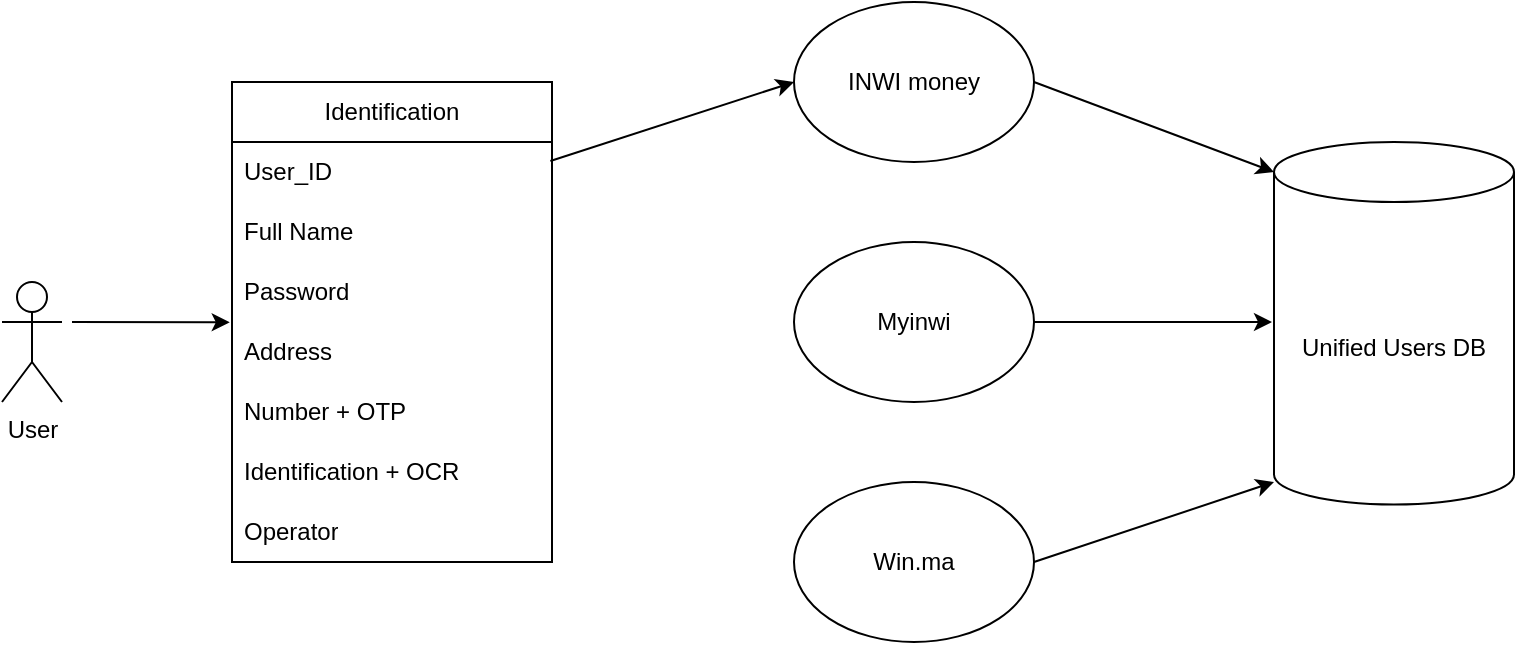 <mxfile version="26.0.14">
  <diagram name="Page-1" id="kHXUa2gAHLY_qHCf_kOF">
    <mxGraphModel dx="1393" dy="784" grid="1" gridSize="10" guides="1" tooltips="1" connect="1" arrows="1" fold="1" page="1" pageScale="1" pageWidth="850" pageHeight="1100" math="0" shadow="0">
      <root>
        <mxCell id="0" />
        <mxCell id="1" parent="0" />
        <mxCell id="pSDOMpD7tGjld8eJhOIt-1" value="Identification" style="swimlane;fontStyle=0;childLayout=stackLayout;horizontal=1;startSize=30;horizontalStack=0;resizeParent=1;resizeParentMax=0;resizeLast=0;collapsible=1;marginBottom=0;whiteSpace=wrap;html=1;" vertex="1" parent="1">
          <mxGeometry x="159" y="80" width="160" height="240" as="geometry" />
        </mxCell>
        <mxCell id="pSDOMpD7tGjld8eJhOIt-2" value="User_ID&lt;span style=&quot;white-space: pre;&quot;&gt;&#x9;&lt;span style=&quot;white-space: pre;&quot;&gt;&#x9;&lt;/span&gt;&lt;/span&gt;" style="text;strokeColor=none;fillColor=none;align=left;verticalAlign=middle;spacingLeft=4;spacingRight=4;overflow=hidden;points=[[0,0.5],[1,0.5]];portConstraint=eastwest;rotatable=0;whiteSpace=wrap;html=1;" vertex="1" parent="pSDOMpD7tGjld8eJhOIt-1">
          <mxGeometry y="30" width="160" height="30" as="geometry" />
        </mxCell>
        <mxCell id="pSDOMpD7tGjld8eJhOIt-3" value="Full Name" style="text;strokeColor=none;fillColor=none;align=left;verticalAlign=middle;spacingLeft=4;spacingRight=4;overflow=hidden;points=[[0,0.5],[1,0.5]];portConstraint=eastwest;rotatable=0;whiteSpace=wrap;html=1;glass=0;" vertex="1" parent="pSDOMpD7tGjld8eJhOIt-1">
          <mxGeometry y="60" width="160" height="30" as="geometry" />
        </mxCell>
        <mxCell id="pSDOMpD7tGjld8eJhOIt-4" value="Password" style="text;strokeColor=none;fillColor=none;align=left;verticalAlign=middle;spacingLeft=4;spacingRight=4;overflow=hidden;points=[[0,0.5],[1,0.5]];portConstraint=eastwest;rotatable=0;whiteSpace=wrap;html=1;" vertex="1" parent="pSDOMpD7tGjld8eJhOIt-1">
          <mxGeometry y="90" width="160" height="30" as="geometry" />
        </mxCell>
        <mxCell id="pSDOMpD7tGjld8eJhOIt-24" value="Address" style="text;strokeColor=none;fillColor=none;align=left;verticalAlign=middle;spacingLeft=4;spacingRight=4;overflow=hidden;points=[[0,0.5],[1,0.5]];portConstraint=eastwest;rotatable=0;whiteSpace=wrap;html=1;" vertex="1" parent="pSDOMpD7tGjld8eJhOIt-1">
          <mxGeometry y="120" width="160" height="30" as="geometry" />
        </mxCell>
        <mxCell id="pSDOMpD7tGjld8eJhOIt-25" value="Number + OTP" style="text;strokeColor=none;fillColor=none;align=left;verticalAlign=middle;spacingLeft=4;spacingRight=4;overflow=hidden;points=[[0,0.5],[1,0.5]];portConstraint=eastwest;rotatable=0;whiteSpace=wrap;html=1;" vertex="1" parent="pSDOMpD7tGjld8eJhOIt-1">
          <mxGeometry y="150" width="160" height="30" as="geometry" />
        </mxCell>
        <mxCell id="pSDOMpD7tGjld8eJhOIt-26" value="Identification + OCR" style="text;strokeColor=none;fillColor=none;align=left;verticalAlign=middle;spacingLeft=4;spacingRight=4;overflow=hidden;points=[[0,0.5],[1,0.5]];portConstraint=eastwest;rotatable=0;whiteSpace=wrap;html=1;" vertex="1" parent="pSDOMpD7tGjld8eJhOIt-1">
          <mxGeometry y="180" width="160" height="30" as="geometry" />
        </mxCell>
        <mxCell id="pSDOMpD7tGjld8eJhOIt-27" value="Operator" style="text;strokeColor=none;fillColor=none;align=left;verticalAlign=middle;spacingLeft=4;spacingRight=4;overflow=hidden;points=[[0,0.5],[1,0.5]];portConstraint=eastwest;rotatable=0;whiteSpace=wrap;html=1;" vertex="1" parent="pSDOMpD7tGjld8eJhOIt-1">
          <mxGeometry y="210" width="160" height="30" as="geometry" />
        </mxCell>
        <mxCell id="pSDOMpD7tGjld8eJhOIt-28" value="Unified Users DB" style="shape=cylinder3;whiteSpace=wrap;html=1;boundedLbl=1;backgroundOutline=1;size=15;" vertex="1" parent="1">
          <mxGeometry x="680" y="110" width="120" height="181.25" as="geometry" />
        </mxCell>
        <mxCell id="pSDOMpD7tGjld8eJhOIt-36" value="User" style="shape=umlActor;verticalLabelPosition=bottom;verticalAlign=top;html=1;outlineConnect=0;" vertex="1" parent="1">
          <mxGeometry x="44" y="180" width="30" height="60" as="geometry" />
        </mxCell>
        <mxCell id="pSDOMpD7tGjld8eJhOIt-39" value="" style="endArrow=classic;html=1;rounded=0;entryX=-0.007;entryY=0.004;entryDx=0;entryDy=0;entryPerimeter=0;" edge="1" parent="1" target="pSDOMpD7tGjld8eJhOIt-24">
          <mxGeometry width="50" height="50" relative="1" as="geometry">
            <mxPoint x="79" y="200" as="sourcePoint" />
            <mxPoint x="161.08" y="121.012" as="targetPoint" />
          </mxGeometry>
        </mxCell>
        <mxCell id="pSDOMpD7tGjld8eJhOIt-43" value="Win.ma" style="ellipse;whiteSpace=wrap;html=1;" vertex="1" parent="1">
          <mxGeometry x="440" y="280" width="120" height="80" as="geometry" />
        </mxCell>
        <mxCell id="pSDOMpD7tGjld8eJhOIt-45" value="Myinwi" style="ellipse;whiteSpace=wrap;html=1;" vertex="1" parent="1">
          <mxGeometry x="440" y="160" width="120" height="80" as="geometry" />
        </mxCell>
        <mxCell id="pSDOMpD7tGjld8eJhOIt-46" value="INWI money" style="ellipse;whiteSpace=wrap;html=1;" vertex="1" parent="1">
          <mxGeometry x="440" y="40" width="120" height="80" as="geometry" />
        </mxCell>
        <mxCell id="pSDOMpD7tGjld8eJhOIt-52" value="" style="endArrow=classic;html=1;rounded=0;exitX=0.995;exitY=0.317;exitDx=0;exitDy=0;exitPerimeter=0;entryX=0;entryY=0.5;entryDx=0;entryDy=0;" edge="1" parent="1" source="pSDOMpD7tGjld8eJhOIt-2" target="pSDOMpD7tGjld8eJhOIt-46">
          <mxGeometry width="50" height="50" relative="1" as="geometry">
            <mxPoint x="380" y="119.49" as="sourcePoint" />
            <mxPoint x="430" y="120" as="targetPoint" />
          </mxGeometry>
        </mxCell>
        <mxCell id="pSDOMpD7tGjld8eJhOIt-56" value="" style="endArrow=classic;html=1;rounded=0;entryX=0;entryY=0;entryDx=0;entryDy=15;entryPerimeter=0;exitX=1;exitY=0.5;exitDx=0;exitDy=0;" edge="1" parent="1" source="pSDOMpD7tGjld8eJhOIt-46" target="pSDOMpD7tGjld8eJhOIt-28">
          <mxGeometry width="50" height="50" relative="1" as="geometry">
            <mxPoint x="560" y="120" as="sourcePoint" />
            <mxPoint x="610" y="70" as="targetPoint" />
          </mxGeometry>
        </mxCell>
        <mxCell id="pSDOMpD7tGjld8eJhOIt-57" value="" style="endArrow=classic;html=1;rounded=0;exitX=1;exitY=0.5;exitDx=0;exitDy=0;" edge="1" parent="1" source="pSDOMpD7tGjld8eJhOIt-45">
          <mxGeometry width="50" height="50" relative="1" as="geometry">
            <mxPoint x="560" y="219.5" as="sourcePoint" />
            <mxPoint x="679" y="200" as="targetPoint" />
          </mxGeometry>
        </mxCell>
        <mxCell id="pSDOMpD7tGjld8eJhOIt-58" value="" style="endArrow=classic;html=1;rounded=0;exitX=1;exitY=0.5;exitDx=0;exitDy=0;entryX=0;entryY=0.938;entryDx=0;entryDy=0;entryPerimeter=0;" edge="1" parent="1" source="pSDOMpD7tGjld8eJhOIt-43" target="pSDOMpD7tGjld8eJhOIt-28">
          <mxGeometry width="50" height="50" relative="1" as="geometry">
            <mxPoint x="560" y="339.5" as="sourcePoint" />
            <mxPoint x="687" y="280" as="targetPoint" />
          </mxGeometry>
        </mxCell>
      </root>
    </mxGraphModel>
  </diagram>
</mxfile>
